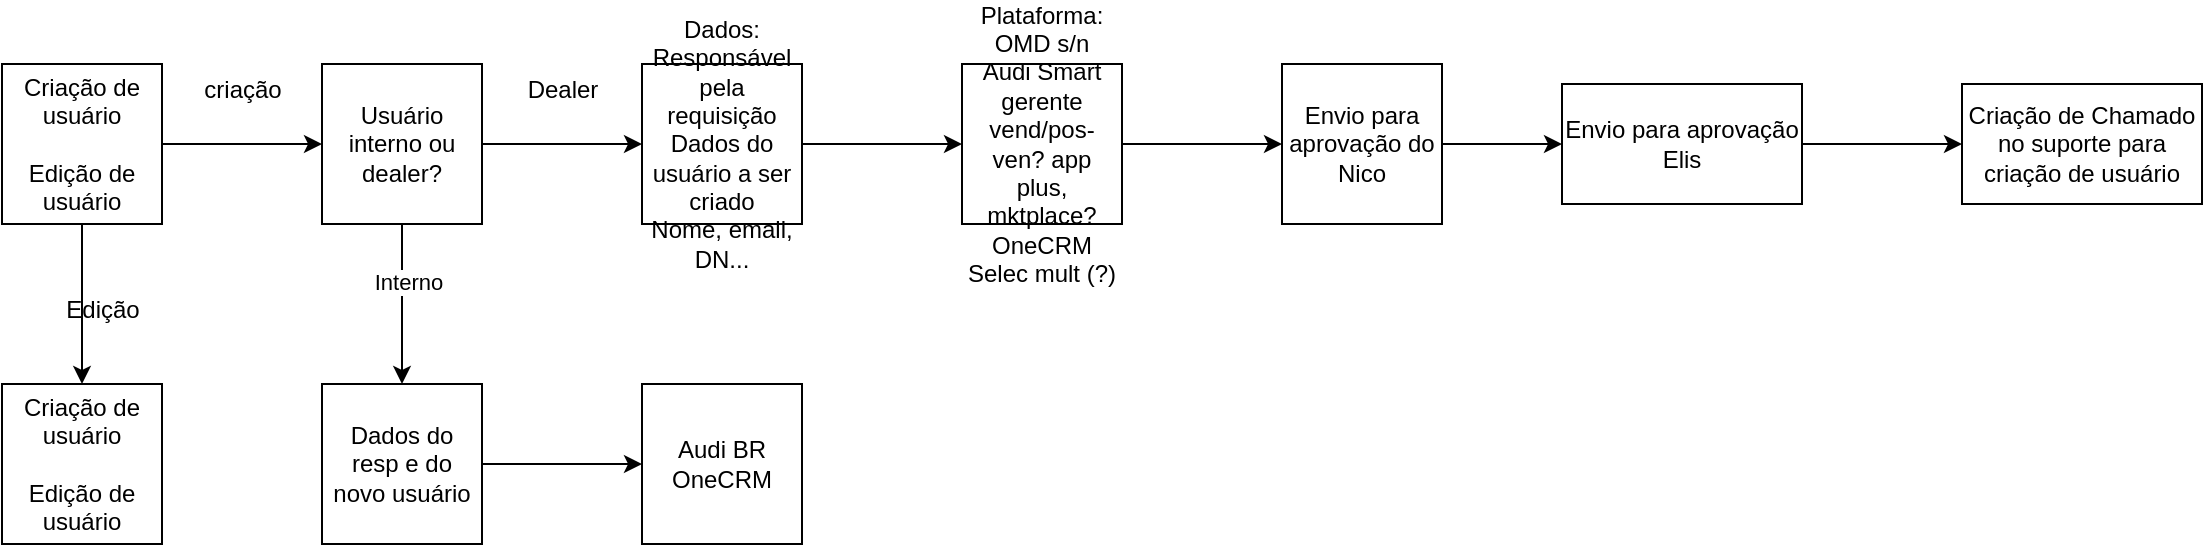 <mxfile version="24.4.9" type="github">
  <diagram name="Page-1" id="VCNTo5o0oTuKVGOChiF5">
    <mxGraphModel dx="1674" dy="738" grid="1" gridSize="10" guides="1" tooltips="1" connect="1" arrows="1" fold="1" page="1" pageScale="1" pageWidth="850" pageHeight="1100" math="0" shadow="0">
      <root>
        <mxCell id="0" />
        <mxCell id="1" parent="0" />
        <mxCell id="rRkaqUsPxJgP9QN9gQN2-3" value="" style="edgeStyle=orthogonalEdgeStyle;rounded=0;orthogonalLoop=1;jettySize=auto;html=1;" edge="1" parent="1" source="rRkaqUsPxJgP9QN9gQN2-1" target="rRkaqUsPxJgP9QN9gQN2-2">
          <mxGeometry relative="1" as="geometry" />
        </mxCell>
        <mxCell id="rRkaqUsPxJgP9QN9gQN2-6" value="" style="edgeStyle=orthogonalEdgeStyle;rounded=0;orthogonalLoop=1;jettySize=auto;html=1;" edge="1" parent="1" source="rRkaqUsPxJgP9QN9gQN2-1" target="rRkaqUsPxJgP9QN9gQN2-5">
          <mxGeometry relative="1" as="geometry" />
        </mxCell>
        <mxCell id="rRkaqUsPxJgP9QN9gQN2-1" value="Criação de usuário&lt;div&gt;&lt;br&gt;&lt;/div&gt;&lt;div&gt;Edição de usuário&lt;/div&gt;" style="whiteSpace=wrap;html=1;aspect=fixed;" vertex="1" parent="1">
          <mxGeometry x="110" y="110" width="80" height="80" as="geometry" />
        </mxCell>
        <mxCell id="rRkaqUsPxJgP9QN9gQN2-9" value="" style="edgeStyle=orthogonalEdgeStyle;rounded=0;orthogonalLoop=1;jettySize=auto;html=1;" edge="1" parent="1" source="rRkaqUsPxJgP9QN9gQN2-2" target="rRkaqUsPxJgP9QN9gQN2-8">
          <mxGeometry relative="1" as="geometry" />
        </mxCell>
        <mxCell id="rRkaqUsPxJgP9QN9gQN2-20" value="" style="edgeStyle=orthogonalEdgeStyle;rounded=0;orthogonalLoop=1;jettySize=auto;html=1;" edge="1" parent="1" source="rRkaqUsPxJgP9QN9gQN2-2" target="rRkaqUsPxJgP9QN9gQN2-19">
          <mxGeometry relative="1" as="geometry" />
        </mxCell>
        <mxCell id="rRkaqUsPxJgP9QN9gQN2-21" value="Interno" style="edgeLabel;html=1;align=center;verticalAlign=middle;resizable=0;points=[];" vertex="1" connectable="0" parent="rRkaqUsPxJgP9QN9gQN2-20">
          <mxGeometry x="-0.275" y="3" relative="1" as="geometry">
            <mxPoint as="offset" />
          </mxGeometry>
        </mxCell>
        <mxCell id="rRkaqUsPxJgP9QN9gQN2-2" value="Usuário interno ou dealer?" style="whiteSpace=wrap;html=1;aspect=fixed;" vertex="1" parent="1">
          <mxGeometry x="270" y="110" width="80" height="80" as="geometry" />
        </mxCell>
        <mxCell id="rRkaqUsPxJgP9QN9gQN2-4" value="criação" style="text;html=1;align=center;verticalAlign=middle;resizable=0;points=[];autosize=1;strokeColor=none;fillColor=none;" vertex="1" parent="1">
          <mxGeometry x="200" y="108" width="60" height="30" as="geometry" />
        </mxCell>
        <mxCell id="rRkaqUsPxJgP9QN9gQN2-5" value="Criação de usuário&lt;div&gt;&lt;br&gt;&lt;/div&gt;&lt;div&gt;Edição de usuário&lt;/div&gt;" style="whiteSpace=wrap;html=1;aspect=fixed;" vertex="1" parent="1">
          <mxGeometry x="110" y="270" width="80" height="80" as="geometry" />
        </mxCell>
        <mxCell id="rRkaqUsPxJgP9QN9gQN2-7" value="Edição" style="text;html=1;align=center;verticalAlign=middle;resizable=0;points=[];autosize=1;strokeColor=none;fillColor=none;" vertex="1" parent="1">
          <mxGeometry x="130" y="218" width="60" height="30" as="geometry" />
        </mxCell>
        <mxCell id="rRkaqUsPxJgP9QN9gQN2-12" value="" style="edgeStyle=orthogonalEdgeStyle;rounded=0;orthogonalLoop=1;jettySize=auto;html=1;" edge="1" parent="1" source="rRkaqUsPxJgP9QN9gQN2-8" target="rRkaqUsPxJgP9QN9gQN2-11">
          <mxGeometry relative="1" as="geometry" />
        </mxCell>
        <mxCell id="rRkaqUsPxJgP9QN9gQN2-8" value="Dados:&lt;div&gt;Responsável pela requisição&lt;/div&gt;&lt;div&gt;Dados do usuário a ser criado&lt;br&gt;&lt;div&gt;Nome, email, DN...&lt;/div&gt;&lt;/div&gt;" style="whiteSpace=wrap;html=1;aspect=fixed;" vertex="1" parent="1">
          <mxGeometry x="430" y="110" width="80" height="80" as="geometry" />
        </mxCell>
        <mxCell id="rRkaqUsPxJgP9QN9gQN2-10" value="Dealer" style="text;html=1;align=center;verticalAlign=middle;resizable=0;points=[];autosize=1;strokeColor=none;fillColor=none;" vertex="1" parent="1">
          <mxGeometry x="360" y="108" width="60" height="30" as="geometry" />
        </mxCell>
        <mxCell id="rRkaqUsPxJgP9QN9gQN2-14" value="" style="edgeStyle=orthogonalEdgeStyle;rounded=0;orthogonalLoop=1;jettySize=auto;html=1;" edge="1" parent="1" source="rRkaqUsPxJgP9QN9gQN2-11" target="rRkaqUsPxJgP9QN9gQN2-13">
          <mxGeometry relative="1" as="geometry" />
        </mxCell>
        <mxCell id="rRkaqUsPxJgP9QN9gQN2-11" value="Plataforma:&lt;div&gt;OMD s/n&lt;/div&gt;&lt;div&gt;Audi Smart gerente vend/pos-ven? app plus, mktplace?&lt;/div&gt;&lt;div&gt;&lt;span style=&quot;background-color: initial;&quot;&gt;OneCRM&lt;/span&gt;&lt;/div&gt;&lt;div&gt;Selec mult (?)&lt;/div&gt;" style="whiteSpace=wrap;html=1;aspect=fixed;" vertex="1" parent="1">
          <mxGeometry x="590" y="110" width="80" height="80" as="geometry" />
        </mxCell>
        <mxCell id="rRkaqUsPxJgP9QN9gQN2-16" value="" style="edgeStyle=orthogonalEdgeStyle;rounded=0;orthogonalLoop=1;jettySize=auto;html=1;" edge="1" parent="1" source="rRkaqUsPxJgP9QN9gQN2-13" target="rRkaqUsPxJgP9QN9gQN2-15">
          <mxGeometry relative="1" as="geometry" />
        </mxCell>
        <mxCell id="rRkaqUsPxJgP9QN9gQN2-13" value="Envio para aprovação do Nico" style="whiteSpace=wrap;html=1;aspect=fixed;" vertex="1" parent="1">
          <mxGeometry x="750" y="110" width="80" height="80" as="geometry" />
        </mxCell>
        <mxCell id="rRkaqUsPxJgP9QN9gQN2-18" value="" style="edgeStyle=orthogonalEdgeStyle;rounded=0;orthogonalLoop=1;jettySize=auto;html=1;" edge="1" parent="1" source="rRkaqUsPxJgP9QN9gQN2-15" target="rRkaqUsPxJgP9QN9gQN2-17">
          <mxGeometry relative="1" as="geometry" />
        </mxCell>
        <mxCell id="rRkaqUsPxJgP9QN9gQN2-15" value="Envio para aprovação Elis" style="whiteSpace=wrap;html=1;" vertex="1" parent="1">
          <mxGeometry x="890" y="120" width="120" height="60" as="geometry" />
        </mxCell>
        <mxCell id="rRkaqUsPxJgP9QN9gQN2-17" value="Criação de Chamado no suporte para criação de usuário" style="whiteSpace=wrap;html=1;" vertex="1" parent="1">
          <mxGeometry x="1090" y="120" width="120" height="60" as="geometry" />
        </mxCell>
        <mxCell id="rRkaqUsPxJgP9QN9gQN2-23" value="" style="edgeStyle=orthogonalEdgeStyle;rounded=0;orthogonalLoop=1;jettySize=auto;html=1;" edge="1" parent="1" source="rRkaqUsPxJgP9QN9gQN2-19" target="rRkaqUsPxJgP9QN9gQN2-22">
          <mxGeometry relative="1" as="geometry" />
        </mxCell>
        <mxCell id="rRkaqUsPxJgP9QN9gQN2-19" value="Dados do resp e do novo usuário" style="whiteSpace=wrap;html=1;aspect=fixed;" vertex="1" parent="1">
          <mxGeometry x="270" y="270" width="80" height="80" as="geometry" />
        </mxCell>
        <mxCell id="rRkaqUsPxJgP9QN9gQN2-22" value="Audi BR&lt;div&gt;OneCRM&lt;/div&gt;" style="whiteSpace=wrap;html=1;aspect=fixed;" vertex="1" parent="1">
          <mxGeometry x="430" y="270" width="80" height="80" as="geometry" />
        </mxCell>
      </root>
    </mxGraphModel>
  </diagram>
</mxfile>
